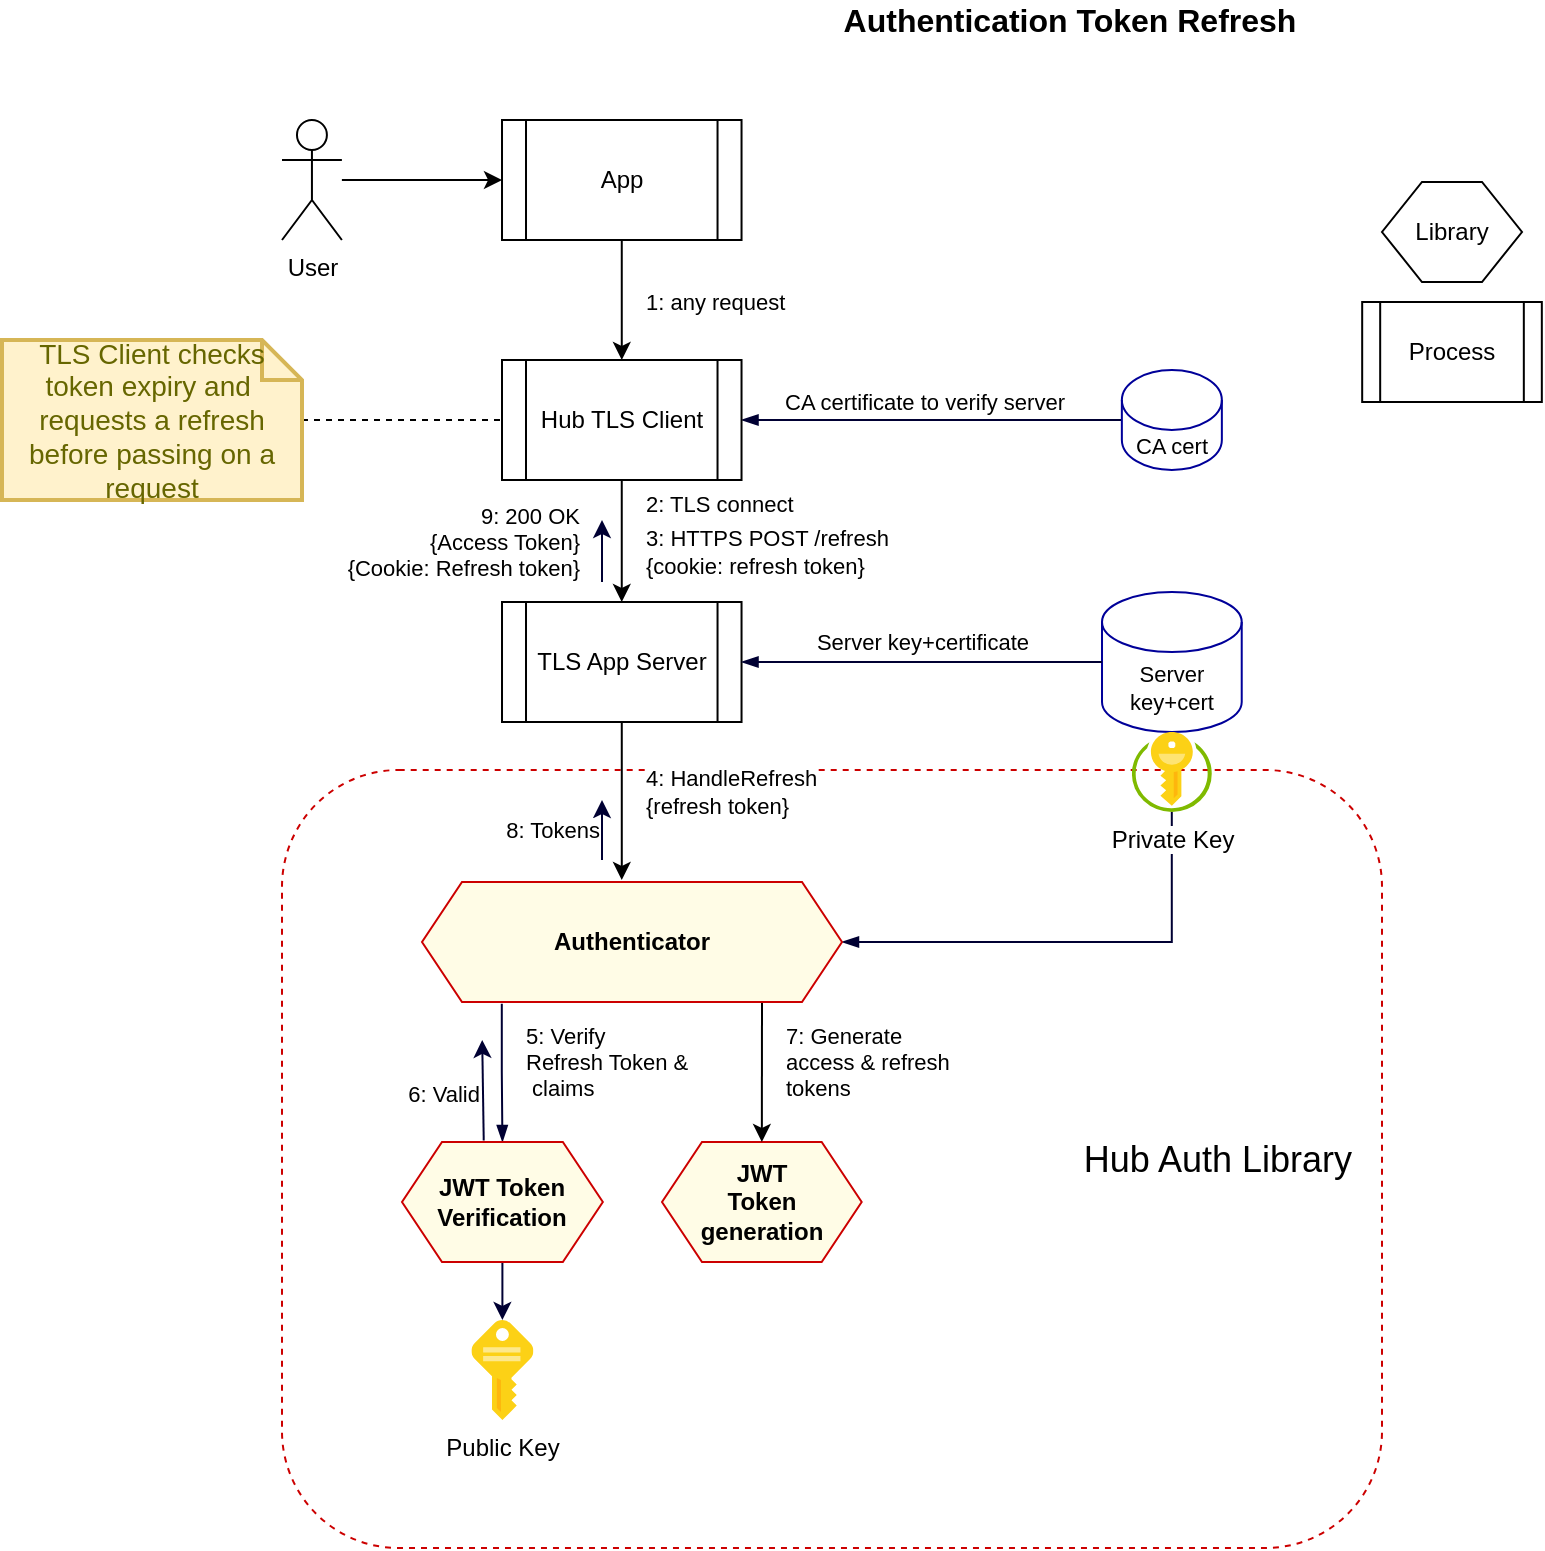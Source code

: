 <mxfile version="14.9.6" type="device"><diagram id="b842wrn-jH_wKSAiMzXX" name="Page-1"><mxGraphModel dx="347" dy="924" grid="1" gridSize="10" guides="1" tooltips="1" connect="1" arrows="1" fold="1" page="1" pageScale="1" pageWidth="1169" pageHeight="827" math="0" shadow="0"><root><mxCell id="0"/><mxCell id="1" parent="0"/><mxCell id="FDRR-PdHbrtoxVK-6h5M-47" value="Hub Auth Library" style="rounded=1;whiteSpace=wrap;html=1;dashed=1;fontSize=18;strokeColor=#CC0000;fillColor=none;align=right;verticalAlign=middle;spacingRight=13;labelPosition=center;verticalLabelPosition=middle;spacingLeft=0;spacingTop=0;spacingBottom=0;" parent="1" vertex="1"><mxGeometry x="1410" y="414" width="550" height="389" as="geometry"/></mxCell><mxCell id="W7-XrqmA51gD8G7lCC8u-2" value="User" style="shape=umlActor;verticalLabelPosition=bottom;verticalAlign=top;html=1;outlineConnect=0;" parent="1" vertex="1"><mxGeometry x="1410.002" y="89" width="29.941" height="60" as="geometry"/></mxCell><mxCell id="FDRR-PdHbrtoxVK-6h5M-54" value="&lt;font style=&quot;font-size: 11px ; line-height: 120%&quot;&gt;5: Verify&lt;br style=&quot;font-size: 11px&quot;&gt;Refresh Token &amp;amp;&lt;br&gt;&amp;nbsp;claims&lt;/font&gt;" style="edgeStyle=orthogonalEdgeStyle;rounded=0;jumpStyle=none;jumpSize=10;orthogonalLoop=1;jettySize=auto;html=1;entryX=0.5;entryY=0;entryDx=0;entryDy=0;fontSize=11;startArrow=none;startFill=0;endArrow=blockThin;endFill=1;strokeColor=#000033;align=left;exitX=0.19;exitY=1.015;exitDx=0;exitDy=0;labelPosition=right;verticalLabelPosition=middle;verticalAlign=middle;exitPerimeter=0;" parent="1" source="pKNmF7e2w6EFzW0Fi7GX-1" target="FDRR-PdHbrtoxVK-6h5M-12" edge="1"><mxGeometry x="-0.158" y="10" relative="1" as="geometry"><mxPoint as="offset"/><mxPoint x="1609.819" y="529" as="sourcePoint"/><Array as="points"><mxPoint x="1520" y="565"/></Array></mxGeometry></mxCell><mxCell id="QH8zS50cagPqOpofdyvz-9" value="4: HandleRefresh&lt;br&gt;{refresh token}" style="edgeStyle=orthogonalEdgeStyle;rounded=0;orthogonalLoop=1;jettySize=auto;html=1;exitX=0.5;exitY=1;exitDx=0;exitDy=0;align=left;entryX=0.5;entryY=0;entryDx=0;entryDy=0;" parent="1" source="Q7s-DtgGucv7IilsmvLH-8" edge="1"><mxGeometry x="560" y="249" as="geometry"><Array as="points"><mxPoint x="1580" y="459"/><mxPoint x="1580" y="459"/></Array><mxPoint x="1336.282" y="619" as="sourcePoint"/><mxPoint x="1579.878" y="469" as="targetPoint"/><mxPoint x="10" y="-5" as="offset"/></mxGeometry></mxCell><mxCell id="FDRR-PdHbrtoxVK-6h5M-41" style="edgeStyle=orthogonalEdgeStyle;rounded=0;jumpStyle=none;jumpSize=10;orthogonalLoop=1;jettySize=auto;html=1;fontSize=16;strokeColor=#000033;align=left;entryX=0;entryY=0.5;entryDx=0;entryDy=0;entryPerimeter=0;startArrow=blockThin;startFill=1;endArrow=none;endFill=0;" parent="1" source="Q7s-DtgGucv7IilsmvLH-7" target="FDRR-PdHbrtoxVK-6h5M-40" edge="1"><mxGeometry relative="1" as="geometry"><mxPoint x="1720" y="239" as="targetPoint"/></mxGeometry></mxCell><mxCell id="FDRR-PdHbrtoxVK-6h5M-42" value="CA certificate to verify server" style="edgeLabel;html=1;align=center;verticalAlign=middle;resizable=0;points=[];fontSize=11;" parent="FDRR-PdHbrtoxVK-6h5M-41" vertex="1" connectable="0"><mxGeometry x="-0.593" relative="1" as="geometry"><mxPoint x="52" y="-9" as="offset"/></mxGeometry></mxCell><mxCell id="Q7s-DtgGucv7IilsmvLH-7" value="Hub TLS Client" style="shape=process;whiteSpace=wrap;html=1;backgroundOutline=1;" parent="1" vertex="1"><mxGeometry x="1520.0" y="209" width="119.765" height="60" as="geometry"/></mxCell><mxCell id="Q7s-DtgGucv7IilsmvLH-8" value="TLS App Server" style="shape=process;whiteSpace=wrap;html=1;backgroundOutline=1;" parent="1" vertex="1"><mxGeometry x="1520.006" y="330" width="119.765" height="60" as="geometry"/></mxCell><mxCell id="QH8zS50cagPqOpofdyvz-3" value="2: TLS connect" style="edgeStyle=orthogonalEdgeStyle;rounded=0;orthogonalLoop=1;jettySize=auto;html=1;align=left;labelPosition=right;verticalLabelPosition=middle;verticalAlign=middle;" parent="1" source="Q7s-DtgGucv7IilsmvLH-7" target="Q7s-DtgGucv7IilsmvLH-8" edge="1"><mxGeometry as="geometry"><mxPoint x="10" y="-19" as="offset"/></mxGeometry></mxCell><mxCell id="FDRR-PdHbrtoxVK-6h5M-29" value="3: HTTPS POST /refresh&lt;br&gt;{cookie: refresh token}" style="edgeLabel;html=1;align=left;verticalAlign=middle;resizable=0;points=[];labelPosition=right;verticalLabelPosition=middle;" parent="QH8zS50cagPqOpofdyvz-3" vertex="1" connectable="0"><mxGeometry relative="1" as="geometry"><mxPoint x="10" y="5" as="offset"/></mxGeometry></mxCell><mxCell id="Q7s-DtgGucv7IilsmvLH-9" value="App" style="shape=process;whiteSpace=wrap;html=1;backgroundOutline=1;" parent="1" vertex="1"><mxGeometry x="1520.003" y="89" width="119.765" height="60" as="geometry"/></mxCell><mxCell id="FDRR-PdHbrtoxVK-6h5M-2" style="edgeStyle=orthogonalEdgeStyle;rounded=0;orthogonalLoop=1;jettySize=auto;html=1;entryX=0;entryY=0.5;entryDx=0;entryDy=0;" parent="1" source="W7-XrqmA51gD8G7lCC8u-2" target="Q7s-DtgGucv7IilsmvLH-9" edge="1"><mxGeometry x="1425.3" y="-311" as="geometry"/></mxCell><mxCell id="V7XLh-JUbc82oOKqjvw1-26" style="edgeStyle=orthogonalEdgeStyle;rounded=0;orthogonalLoop=1;jettySize=auto;html=1;align=right;exitX=0.5;exitY=1;exitDx=0;exitDy=0;" parent="1" source="Q7s-DtgGucv7IilsmvLH-9" target="Q7s-DtgGucv7IilsmvLH-7" edge="1"><mxGeometry x="694.54" y="89" as="geometry"><mxPoint x="930.078" y="639" as="sourcePoint"/></mxGeometry></mxCell><mxCell id="FDRR-PdHbrtoxVK-6h5M-28" value="1: any request" style="edgeLabel;html=1;align=left;verticalAlign=middle;resizable=0;points=[];" parent="V7XLh-JUbc82oOKqjvw1-26" vertex="1" connectable="0"><mxGeometry relative="1" as="geometry"><mxPoint x="10" y="1" as="offset"/></mxGeometry></mxCell><mxCell id="FDRR-PdHbrtoxVK-6h5M-49" value="" style="edgeStyle=orthogonalEdgeStyle;rounded=0;jumpStyle=none;jumpSize=10;orthogonalLoop=1;jettySize=auto;html=1;fontSize=16;strokeColor=#000033;align=left;" parent="1" source="FDRR-PdHbrtoxVK-6h5M-12" target="FDRR-PdHbrtoxVK-6h5M-48" edge="1"><mxGeometry relative="1" as="geometry"/></mxCell><mxCell id="FDRR-PdHbrtoxVK-6h5M-12" value="JWT Token Verification" style="shape=hexagon;perimeter=hexagonPerimeter2;whiteSpace=wrap;html=1;fixedSize=1;fillColor=#FFFCE6;strokeColor=#CC0000;fontStyle=1" parent="1" vertex="1"><mxGeometry x="1470" y="600" width="100.42" height="60" as="geometry"/></mxCell><mxCell id="FDRR-PdHbrtoxVK-6h5M-44" style="edgeStyle=orthogonalEdgeStyle;rounded=0;jumpStyle=none;jumpSize=10;orthogonalLoop=1;jettySize=auto;html=1;fontSize=11;strokeColor=#000033;align=left;exitX=1;exitY=0.5;exitDx=0;exitDy=0;startArrow=blockThin;startFill=1;endArrow=none;endFill=0;" parent="1" source="pKNmF7e2w6EFzW0Fi7GX-1" target="FDRR-PdHbrtoxVK-6h5M-45" edge="1"><mxGeometry relative="1" as="geometry"><mxPoint x="1518.878" y="709.681" as="targetPoint"/></mxGeometry></mxCell><mxCell id="FDRR-PdHbrtoxVK-6h5M-13" value="JWT&lt;br&gt;Token generation" style="shape=hexagon;perimeter=hexagonPerimeter2;whiteSpace=wrap;html=1;fixedSize=1;strokeColor=#CC0000;fillColor=#FFFCE6;fontStyle=1" parent="1" vertex="1"><mxGeometry x="1600" y="600" width="99.84" height="60" as="geometry"/></mxCell><mxCell id="QH8zS50cagPqOpofdyvz-10" value="7: Generate &lt;br&gt;access &amp;amp; refresh &lt;br&gt;tokens" style="edgeStyle=orthogonalEdgeStyle;rounded=0;orthogonalLoop=1;jettySize=auto;html=1;entryX=0.5;entryY=0;entryDx=0;entryDy=0;align=left;" parent="1" target="FDRR-PdHbrtoxVK-6h5M-13" edge="1"><mxGeometry as="geometry"><mxPoint x="1650" y="530" as="sourcePoint"/><mxPoint x="1540" y="609" as="targetPoint"/><Array as="points"><mxPoint x="1650" y="530"/></Array><mxPoint x="10" y="-5" as="offset"/></mxGeometry></mxCell><mxCell id="FDRR-PdHbrtoxVK-6h5M-16" value="Library" style="shape=hexagon;perimeter=hexagonPerimeter2;whiteSpace=wrap;html=1;fixedSize=1;" parent="1" vertex="1"><mxGeometry x="1960" y="120" width="70" height="50" as="geometry"/></mxCell><mxCell id="FDRR-PdHbrtoxVK-6h5M-17" value="Process" style="shape=process;whiteSpace=wrap;html=1;backgroundOutline=1;" parent="1" vertex="1"><mxGeometry x="1950.092" y="180" width="89.824" height="50" as="geometry"/></mxCell><mxCell id="FDRR-PdHbrtoxVK-6h5M-22" value="Server key+cert" style="shape=cylinder3;whiteSpace=wrap;html=1;boundedLbl=1;backgroundOutline=1;size=15;fontSize=11;strokeColor=#000099;" parent="1" vertex="1"><mxGeometry x="1820.003" y="325" width="69.863" height="70" as="geometry"/></mxCell><mxCell id="FDRR-PdHbrtoxVK-6h5M-21" value="" style="edgeStyle=orthogonalEdgeStyle;rounded=0;jumpStyle=none;jumpSize=10;orthogonalLoop=1;jettySize=auto;html=1;strokeColor=#000033;align=right;entryX=0;entryY=0.5;entryDx=0;entryDy=0;entryPerimeter=0;startArrow=blockThin;startFill=1;endArrow=none;endFill=0;exitX=1;exitY=0.5;exitDx=0;exitDy=0;" parent="1" target="FDRR-PdHbrtoxVK-6h5M-22" edge="1" source="Q7s-DtgGucv7IilsmvLH-8"><mxGeometry x="560" y="249" as="geometry"><mxPoint x="1640" y="389" as="sourcePoint"/><mxPoint x="1790" y="389" as="targetPoint"/><Array as="points"/><mxPoint x="-163" y="65" as="offset"/></mxGeometry></mxCell><mxCell id="FDRR-PdHbrtoxVK-6h5M-33" value="Server key+certificate" style="edgeLabel;html=1;align=center;verticalAlign=middle;resizable=0;points=[];" parent="FDRR-PdHbrtoxVK-6h5M-21" vertex="1" connectable="0"><mxGeometry relative="1" as="geometry"><mxPoint y="-10" as="offset"/></mxGeometry></mxCell><mxCell id="FDRR-PdHbrtoxVK-6h5M-36" value="8: Tokens" style="endArrow=classic;html=1;strokeColor=#000033;align=right;" parent="1" edge="1"><mxGeometry width="50" height="50" relative="1" as="geometry"><mxPoint x="1570" y="459" as="sourcePoint"/><mxPoint x="1570" y="429" as="targetPoint"/></mxGeometry></mxCell><mxCell id="FDRR-PdHbrtoxVK-6h5M-37" value="9: 200 OK&lt;br&gt;{Access Token}&lt;br&gt;{Cookie: Refresh token}" style="endArrow=classic;html=1;strokeColor=#000033;align=right;" parent="1" edge="1"><mxGeometry x="0.3" y="10" width="50" height="50" relative="1" as="geometry"><mxPoint x="1570" y="320" as="sourcePoint"/><mxPoint x="1570" y="289" as="targetPoint"/><mxPoint as="offset"/></mxGeometry></mxCell><mxCell id="FDRR-PdHbrtoxVK-6h5M-39" value="Authentication Token Refresh" style="text;html=1;strokeColor=none;fillColor=none;align=center;verticalAlign=middle;whiteSpace=wrap;rounded=0;dashed=1;fontSize=16;fontStyle=1" parent="1" vertex="1"><mxGeometry x="1614" y="29" width="380" height="20" as="geometry"/></mxCell><mxCell id="FDRR-PdHbrtoxVK-6h5M-40" value="CA cert" style="shape=cylinder3;whiteSpace=wrap;html=1;boundedLbl=1;backgroundOutline=1;size=15;fontSize=11;strokeColor=#000099;" parent="1" vertex="1"><mxGeometry x="1829.93" y="214" width="50" height="50" as="geometry"/></mxCell><mxCell id="FDRR-PdHbrtoxVK-6h5M-45" value="Private Key" style="html=1;points=[];align=center;image;fontSize=12;image=img/lib/mscae/Key_Vaults.svg;dashed=1;strokeColor=#CC0000;fillColor=none;aspect=fixed;" parent="1" vertex="1"><mxGeometry x="1834.93" y="395" width="40" height="40" as="geometry"/></mxCell><mxCell id="FDRR-PdHbrtoxVK-6h5M-48" value="Public Key" style="aspect=fixed;html=1;points=[];align=center;image;fontSize=12;image=img/lib/mscae/Key.svg;dashed=1;strokeColor=#000099;fillColor=none;" parent="1" vertex="1"><mxGeometry x="1504.71" y="689" width="31" height="50" as="geometry"/></mxCell><mxCell id="FDRR-PdHbrtoxVK-6h5M-55" value="&lt;font style=&quot;font-size: 11px&quot;&gt;6: Valid&lt;/font&gt;" style="endArrow=classic;html=1;fontSize=16;strokeColor=#000033;align=right;exitX=0.407;exitY=-0.013;exitDx=0;exitDy=0;entryX=0.182;entryY=0.347;entryDx=0;entryDy=0;entryPerimeter=0;exitPerimeter=0;" parent="1" source="FDRR-PdHbrtoxVK-6h5M-12" edge="1" target="FDRR-PdHbrtoxVK-6h5M-47"><mxGeometry width="50" height="50" relative="1" as="geometry"><mxPoint x="1630" y="609" as="sourcePoint"/><mxPoint x="1630" y="570" as="targetPoint"/></mxGeometry></mxCell><mxCell id="Yal9nKVLbWtl479hifLZ-2" style="edgeStyle=elbowEdgeStyle;rounded=1;jumpStyle=none;jumpSize=10;orthogonalLoop=1;jettySize=auto;html=1;entryX=0;entryY=0.5;entryDx=0;entryDy=0;dashed=1;fontSize=11;startArrow=none;startFill=0;endArrow=none;endFill=0;strokeColor=#000000;align=left;" parent="1" source="Yal9nKVLbWtl479hifLZ-1" target="Q7s-DtgGucv7IilsmvLH-7" edge="1"><mxGeometry relative="1" as="geometry"/></mxCell><mxCell id="Yal9nKVLbWtl479hifLZ-1" value="TLS Client checks token expiry and&amp;nbsp; requests a refresh before passing on a request" style="shape=note;strokeWidth=2;fontSize=14;size=20;whiteSpace=wrap;html=1;fillColor=#fff2cc;strokeColor=#d6b656;fontColor=#666600;align=center;verticalAlign=middle;" parent="1" vertex="1"><mxGeometry x="1270" y="199" width="150" height="80" as="geometry"/></mxCell><mxCell id="pKNmF7e2w6EFzW0Fi7GX-1" value="Authenticator" style="shape=hexagon;perimeter=hexagonPerimeter2;whiteSpace=wrap;html=1;fixedSize=1;strokeColor=#CC0000;fillColor=#FFFCE6;fontStyle=1" vertex="1" parent="1"><mxGeometry x="1480" y="470" width="210" height="60" as="geometry"/></mxCell></root></mxGraphModel></diagram></mxfile>